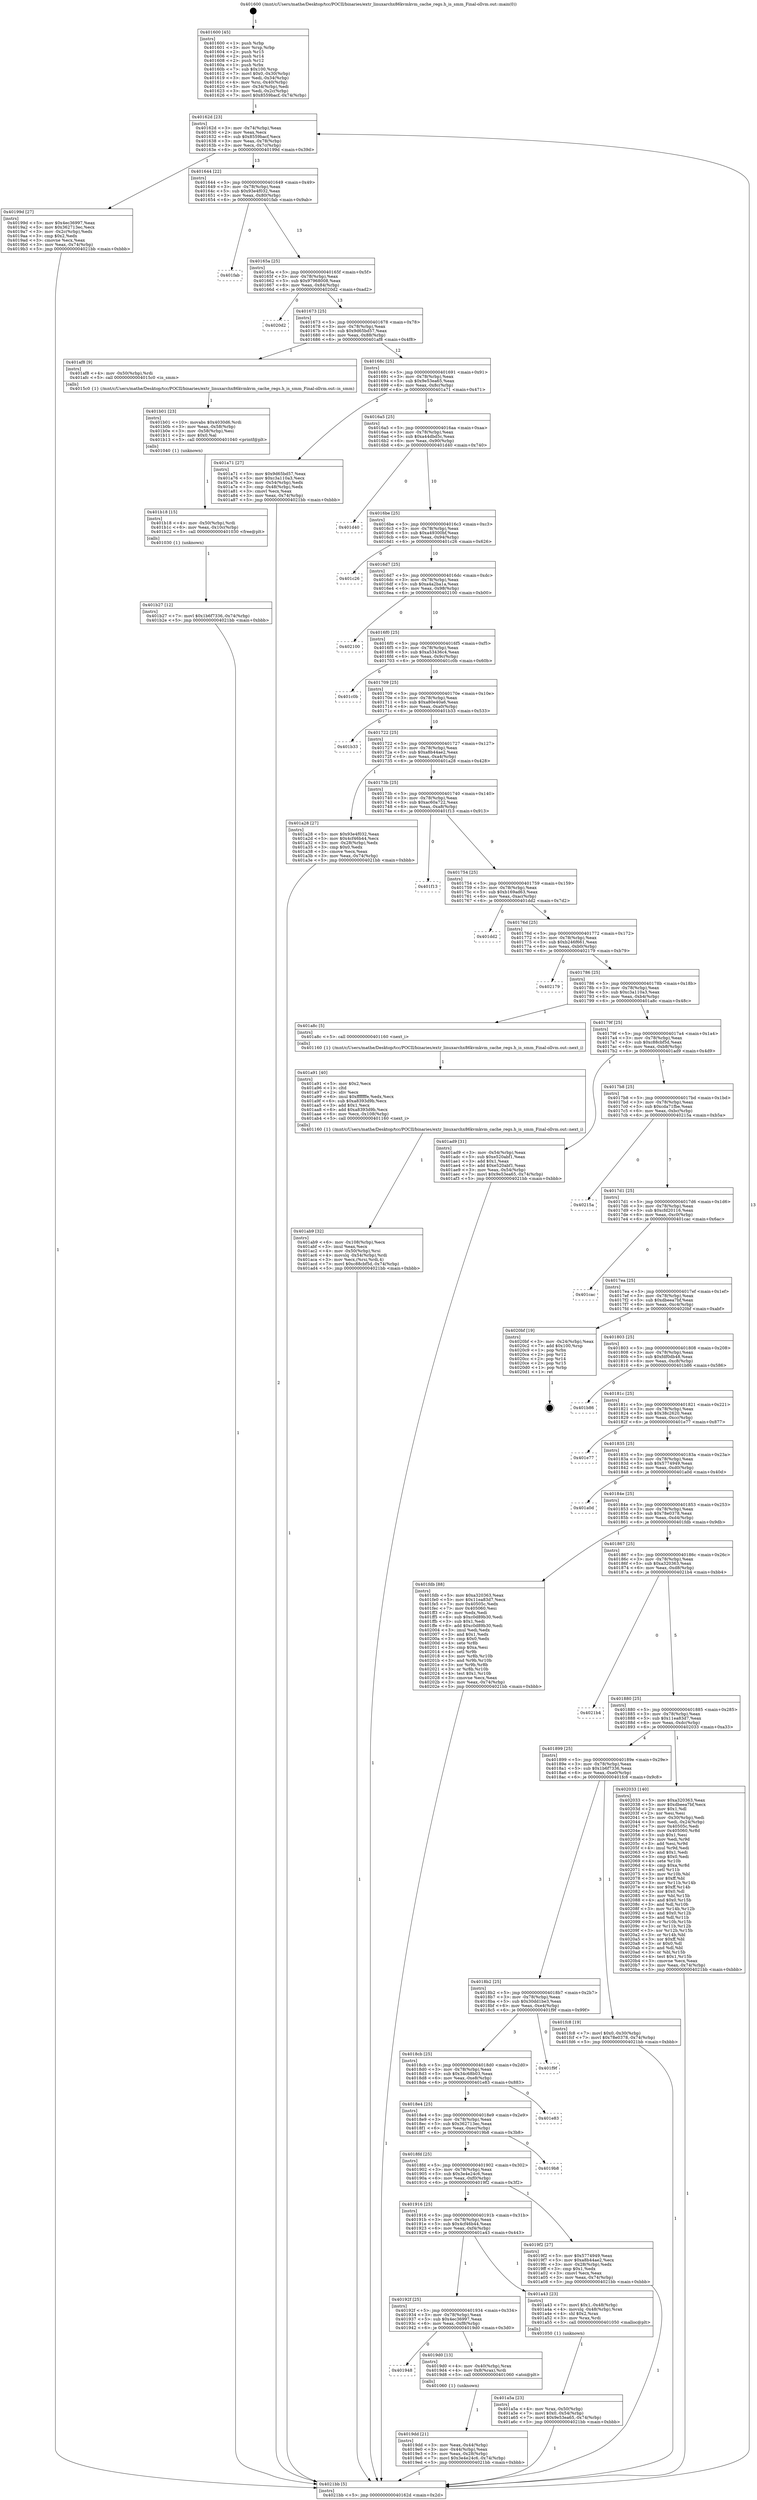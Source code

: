 digraph "0x401600" {
  label = "0x401600 (/mnt/c/Users/mathe/Desktop/tcc/POCII/binaries/extr_linuxarchx86kvmkvm_cache_regs.h_is_smm_Final-ollvm.out::main(0))"
  labelloc = "t"
  node[shape=record]

  Entry [label="",width=0.3,height=0.3,shape=circle,fillcolor=black,style=filled]
  "0x40162d" [label="{
     0x40162d [23]\l
     | [instrs]\l
     &nbsp;&nbsp;0x40162d \<+3\>: mov -0x74(%rbp),%eax\l
     &nbsp;&nbsp;0x401630 \<+2\>: mov %eax,%ecx\l
     &nbsp;&nbsp;0x401632 \<+6\>: sub $0x8559bacf,%ecx\l
     &nbsp;&nbsp;0x401638 \<+3\>: mov %eax,-0x78(%rbp)\l
     &nbsp;&nbsp;0x40163b \<+3\>: mov %ecx,-0x7c(%rbp)\l
     &nbsp;&nbsp;0x40163e \<+6\>: je 000000000040199d \<main+0x39d\>\l
  }"]
  "0x40199d" [label="{
     0x40199d [27]\l
     | [instrs]\l
     &nbsp;&nbsp;0x40199d \<+5\>: mov $0x4ec36997,%eax\l
     &nbsp;&nbsp;0x4019a2 \<+5\>: mov $0x362713ec,%ecx\l
     &nbsp;&nbsp;0x4019a7 \<+3\>: mov -0x2c(%rbp),%edx\l
     &nbsp;&nbsp;0x4019aa \<+3\>: cmp $0x2,%edx\l
     &nbsp;&nbsp;0x4019ad \<+3\>: cmovne %ecx,%eax\l
     &nbsp;&nbsp;0x4019b0 \<+3\>: mov %eax,-0x74(%rbp)\l
     &nbsp;&nbsp;0x4019b3 \<+5\>: jmp 00000000004021bb \<main+0xbbb\>\l
  }"]
  "0x401644" [label="{
     0x401644 [22]\l
     | [instrs]\l
     &nbsp;&nbsp;0x401644 \<+5\>: jmp 0000000000401649 \<main+0x49\>\l
     &nbsp;&nbsp;0x401649 \<+3\>: mov -0x78(%rbp),%eax\l
     &nbsp;&nbsp;0x40164c \<+5\>: sub $0x93e4f032,%eax\l
     &nbsp;&nbsp;0x401651 \<+3\>: mov %eax,-0x80(%rbp)\l
     &nbsp;&nbsp;0x401654 \<+6\>: je 0000000000401fab \<main+0x9ab\>\l
  }"]
  "0x4021bb" [label="{
     0x4021bb [5]\l
     | [instrs]\l
     &nbsp;&nbsp;0x4021bb \<+5\>: jmp 000000000040162d \<main+0x2d\>\l
  }"]
  "0x401600" [label="{
     0x401600 [45]\l
     | [instrs]\l
     &nbsp;&nbsp;0x401600 \<+1\>: push %rbp\l
     &nbsp;&nbsp;0x401601 \<+3\>: mov %rsp,%rbp\l
     &nbsp;&nbsp;0x401604 \<+2\>: push %r15\l
     &nbsp;&nbsp;0x401606 \<+2\>: push %r14\l
     &nbsp;&nbsp;0x401608 \<+2\>: push %r12\l
     &nbsp;&nbsp;0x40160a \<+1\>: push %rbx\l
     &nbsp;&nbsp;0x40160b \<+7\>: sub $0x100,%rsp\l
     &nbsp;&nbsp;0x401612 \<+7\>: movl $0x0,-0x30(%rbp)\l
     &nbsp;&nbsp;0x401619 \<+3\>: mov %edi,-0x34(%rbp)\l
     &nbsp;&nbsp;0x40161c \<+4\>: mov %rsi,-0x40(%rbp)\l
     &nbsp;&nbsp;0x401620 \<+3\>: mov -0x34(%rbp),%edi\l
     &nbsp;&nbsp;0x401623 \<+3\>: mov %edi,-0x2c(%rbp)\l
     &nbsp;&nbsp;0x401626 \<+7\>: movl $0x8559bacf,-0x74(%rbp)\l
  }"]
  Exit [label="",width=0.3,height=0.3,shape=circle,fillcolor=black,style=filled,peripheries=2]
  "0x401fab" [label="{
     0x401fab\l
  }", style=dashed]
  "0x40165a" [label="{
     0x40165a [25]\l
     | [instrs]\l
     &nbsp;&nbsp;0x40165a \<+5\>: jmp 000000000040165f \<main+0x5f\>\l
     &nbsp;&nbsp;0x40165f \<+3\>: mov -0x78(%rbp),%eax\l
     &nbsp;&nbsp;0x401662 \<+5\>: sub $0x97968008,%eax\l
     &nbsp;&nbsp;0x401667 \<+6\>: mov %eax,-0x84(%rbp)\l
     &nbsp;&nbsp;0x40166d \<+6\>: je 00000000004020d2 \<main+0xad2\>\l
  }"]
  "0x401b27" [label="{
     0x401b27 [12]\l
     | [instrs]\l
     &nbsp;&nbsp;0x401b27 \<+7\>: movl $0x1b6f7336,-0x74(%rbp)\l
     &nbsp;&nbsp;0x401b2e \<+5\>: jmp 00000000004021bb \<main+0xbbb\>\l
  }"]
  "0x4020d2" [label="{
     0x4020d2\l
  }", style=dashed]
  "0x401673" [label="{
     0x401673 [25]\l
     | [instrs]\l
     &nbsp;&nbsp;0x401673 \<+5\>: jmp 0000000000401678 \<main+0x78\>\l
     &nbsp;&nbsp;0x401678 \<+3\>: mov -0x78(%rbp),%eax\l
     &nbsp;&nbsp;0x40167b \<+5\>: sub $0x9d65bd57,%eax\l
     &nbsp;&nbsp;0x401680 \<+6\>: mov %eax,-0x88(%rbp)\l
     &nbsp;&nbsp;0x401686 \<+6\>: je 0000000000401af8 \<main+0x4f8\>\l
  }"]
  "0x401b18" [label="{
     0x401b18 [15]\l
     | [instrs]\l
     &nbsp;&nbsp;0x401b18 \<+4\>: mov -0x50(%rbp),%rdi\l
     &nbsp;&nbsp;0x401b1c \<+6\>: mov %eax,-0x10c(%rbp)\l
     &nbsp;&nbsp;0x401b22 \<+5\>: call 0000000000401030 \<free@plt\>\l
     | [calls]\l
     &nbsp;&nbsp;0x401030 \{1\} (unknown)\l
  }"]
  "0x401af8" [label="{
     0x401af8 [9]\l
     | [instrs]\l
     &nbsp;&nbsp;0x401af8 \<+4\>: mov -0x50(%rbp),%rdi\l
     &nbsp;&nbsp;0x401afc \<+5\>: call 00000000004015c0 \<is_smm\>\l
     | [calls]\l
     &nbsp;&nbsp;0x4015c0 \{1\} (/mnt/c/Users/mathe/Desktop/tcc/POCII/binaries/extr_linuxarchx86kvmkvm_cache_regs.h_is_smm_Final-ollvm.out::is_smm)\l
  }"]
  "0x40168c" [label="{
     0x40168c [25]\l
     | [instrs]\l
     &nbsp;&nbsp;0x40168c \<+5\>: jmp 0000000000401691 \<main+0x91\>\l
     &nbsp;&nbsp;0x401691 \<+3\>: mov -0x78(%rbp),%eax\l
     &nbsp;&nbsp;0x401694 \<+5\>: sub $0x9e53ea65,%eax\l
     &nbsp;&nbsp;0x401699 \<+6\>: mov %eax,-0x8c(%rbp)\l
     &nbsp;&nbsp;0x40169f \<+6\>: je 0000000000401a71 \<main+0x471\>\l
  }"]
  "0x401b01" [label="{
     0x401b01 [23]\l
     | [instrs]\l
     &nbsp;&nbsp;0x401b01 \<+10\>: movabs $0x4030d6,%rdi\l
     &nbsp;&nbsp;0x401b0b \<+3\>: mov %eax,-0x58(%rbp)\l
     &nbsp;&nbsp;0x401b0e \<+3\>: mov -0x58(%rbp),%esi\l
     &nbsp;&nbsp;0x401b11 \<+2\>: mov $0x0,%al\l
     &nbsp;&nbsp;0x401b13 \<+5\>: call 0000000000401040 \<printf@plt\>\l
     | [calls]\l
     &nbsp;&nbsp;0x401040 \{1\} (unknown)\l
  }"]
  "0x401a71" [label="{
     0x401a71 [27]\l
     | [instrs]\l
     &nbsp;&nbsp;0x401a71 \<+5\>: mov $0x9d65bd57,%eax\l
     &nbsp;&nbsp;0x401a76 \<+5\>: mov $0xc3a110a3,%ecx\l
     &nbsp;&nbsp;0x401a7b \<+3\>: mov -0x54(%rbp),%edx\l
     &nbsp;&nbsp;0x401a7e \<+3\>: cmp -0x48(%rbp),%edx\l
     &nbsp;&nbsp;0x401a81 \<+3\>: cmovl %ecx,%eax\l
     &nbsp;&nbsp;0x401a84 \<+3\>: mov %eax,-0x74(%rbp)\l
     &nbsp;&nbsp;0x401a87 \<+5\>: jmp 00000000004021bb \<main+0xbbb\>\l
  }"]
  "0x4016a5" [label="{
     0x4016a5 [25]\l
     | [instrs]\l
     &nbsp;&nbsp;0x4016a5 \<+5\>: jmp 00000000004016aa \<main+0xaa\>\l
     &nbsp;&nbsp;0x4016aa \<+3\>: mov -0x78(%rbp),%eax\l
     &nbsp;&nbsp;0x4016ad \<+5\>: sub $0xa44dbd5c,%eax\l
     &nbsp;&nbsp;0x4016b2 \<+6\>: mov %eax,-0x90(%rbp)\l
     &nbsp;&nbsp;0x4016b8 \<+6\>: je 0000000000401d40 \<main+0x740\>\l
  }"]
  "0x401ab9" [label="{
     0x401ab9 [32]\l
     | [instrs]\l
     &nbsp;&nbsp;0x401ab9 \<+6\>: mov -0x108(%rbp),%ecx\l
     &nbsp;&nbsp;0x401abf \<+3\>: imul %eax,%ecx\l
     &nbsp;&nbsp;0x401ac2 \<+4\>: mov -0x50(%rbp),%rsi\l
     &nbsp;&nbsp;0x401ac6 \<+4\>: movslq -0x54(%rbp),%rdi\l
     &nbsp;&nbsp;0x401aca \<+3\>: mov %ecx,(%rsi,%rdi,4)\l
     &nbsp;&nbsp;0x401acd \<+7\>: movl $0xc88cbf5d,-0x74(%rbp)\l
     &nbsp;&nbsp;0x401ad4 \<+5\>: jmp 00000000004021bb \<main+0xbbb\>\l
  }"]
  "0x401d40" [label="{
     0x401d40\l
  }", style=dashed]
  "0x4016be" [label="{
     0x4016be [25]\l
     | [instrs]\l
     &nbsp;&nbsp;0x4016be \<+5\>: jmp 00000000004016c3 \<main+0xc3\>\l
     &nbsp;&nbsp;0x4016c3 \<+3\>: mov -0x78(%rbp),%eax\l
     &nbsp;&nbsp;0x4016c6 \<+5\>: sub $0xa49300bf,%eax\l
     &nbsp;&nbsp;0x4016cb \<+6\>: mov %eax,-0x94(%rbp)\l
     &nbsp;&nbsp;0x4016d1 \<+6\>: je 0000000000401c26 \<main+0x626\>\l
  }"]
  "0x401a91" [label="{
     0x401a91 [40]\l
     | [instrs]\l
     &nbsp;&nbsp;0x401a91 \<+5\>: mov $0x2,%ecx\l
     &nbsp;&nbsp;0x401a96 \<+1\>: cltd\l
     &nbsp;&nbsp;0x401a97 \<+2\>: idiv %ecx\l
     &nbsp;&nbsp;0x401a99 \<+6\>: imul $0xfffffffe,%edx,%ecx\l
     &nbsp;&nbsp;0x401a9f \<+6\>: sub $0xa8393d9b,%ecx\l
     &nbsp;&nbsp;0x401aa5 \<+3\>: add $0x1,%ecx\l
     &nbsp;&nbsp;0x401aa8 \<+6\>: add $0xa8393d9b,%ecx\l
     &nbsp;&nbsp;0x401aae \<+6\>: mov %ecx,-0x108(%rbp)\l
     &nbsp;&nbsp;0x401ab4 \<+5\>: call 0000000000401160 \<next_i\>\l
     | [calls]\l
     &nbsp;&nbsp;0x401160 \{1\} (/mnt/c/Users/mathe/Desktop/tcc/POCII/binaries/extr_linuxarchx86kvmkvm_cache_regs.h_is_smm_Final-ollvm.out::next_i)\l
  }"]
  "0x401c26" [label="{
     0x401c26\l
  }", style=dashed]
  "0x4016d7" [label="{
     0x4016d7 [25]\l
     | [instrs]\l
     &nbsp;&nbsp;0x4016d7 \<+5\>: jmp 00000000004016dc \<main+0xdc\>\l
     &nbsp;&nbsp;0x4016dc \<+3\>: mov -0x78(%rbp),%eax\l
     &nbsp;&nbsp;0x4016df \<+5\>: sub $0xa4a2ba1a,%eax\l
     &nbsp;&nbsp;0x4016e4 \<+6\>: mov %eax,-0x98(%rbp)\l
     &nbsp;&nbsp;0x4016ea \<+6\>: je 0000000000402100 \<main+0xb00\>\l
  }"]
  "0x401a5a" [label="{
     0x401a5a [23]\l
     | [instrs]\l
     &nbsp;&nbsp;0x401a5a \<+4\>: mov %rax,-0x50(%rbp)\l
     &nbsp;&nbsp;0x401a5e \<+7\>: movl $0x0,-0x54(%rbp)\l
     &nbsp;&nbsp;0x401a65 \<+7\>: movl $0x9e53ea65,-0x74(%rbp)\l
     &nbsp;&nbsp;0x401a6c \<+5\>: jmp 00000000004021bb \<main+0xbbb\>\l
  }"]
  "0x402100" [label="{
     0x402100\l
  }", style=dashed]
  "0x4016f0" [label="{
     0x4016f0 [25]\l
     | [instrs]\l
     &nbsp;&nbsp;0x4016f0 \<+5\>: jmp 00000000004016f5 \<main+0xf5\>\l
     &nbsp;&nbsp;0x4016f5 \<+3\>: mov -0x78(%rbp),%eax\l
     &nbsp;&nbsp;0x4016f8 \<+5\>: sub $0xa53436c4,%eax\l
     &nbsp;&nbsp;0x4016fd \<+6\>: mov %eax,-0x9c(%rbp)\l
     &nbsp;&nbsp;0x401703 \<+6\>: je 0000000000401c0b \<main+0x60b\>\l
  }"]
  "0x4019dd" [label="{
     0x4019dd [21]\l
     | [instrs]\l
     &nbsp;&nbsp;0x4019dd \<+3\>: mov %eax,-0x44(%rbp)\l
     &nbsp;&nbsp;0x4019e0 \<+3\>: mov -0x44(%rbp),%eax\l
     &nbsp;&nbsp;0x4019e3 \<+3\>: mov %eax,-0x28(%rbp)\l
     &nbsp;&nbsp;0x4019e6 \<+7\>: movl $0x3e4e24c6,-0x74(%rbp)\l
     &nbsp;&nbsp;0x4019ed \<+5\>: jmp 00000000004021bb \<main+0xbbb\>\l
  }"]
  "0x401c0b" [label="{
     0x401c0b\l
  }", style=dashed]
  "0x401709" [label="{
     0x401709 [25]\l
     | [instrs]\l
     &nbsp;&nbsp;0x401709 \<+5\>: jmp 000000000040170e \<main+0x10e\>\l
     &nbsp;&nbsp;0x40170e \<+3\>: mov -0x78(%rbp),%eax\l
     &nbsp;&nbsp;0x401711 \<+5\>: sub $0xa80e40a6,%eax\l
     &nbsp;&nbsp;0x401716 \<+6\>: mov %eax,-0xa0(%rbp)\l
     &nbsp;&nbsp;0x40171c \<+6\>: je 0000000000401b33 \<main+0x533\>\l
  }"]
  "0x401948" [label="{
     0x401948\l
  }", style=dashed]
  "0x401b33" [label="{
     0x401b33\l
  }", style=dashed]
  "0x401722" [label="{
     0x401722 [25]\l
     | [instrs]\l
     &nbsp;&nbsp;0x401722 \<+5\>: jmp 0000000000401727 \<main+0x127\>\l
     &nbsp;&nbsp;0x401727 \<+3\>: mov -0x78(%rbp),%eax\l
     &nbsp;&nbsp;0x40172a \<+5\>: sub $0xa8b44ae2,%eax\l
     &nbsp;&nbsp;0x40172f \<+6\>: mov %eax,-0xa4(%rbp)\l
     &nbsp;&nbsp;0x401735 \<+6\>: je 0000000000401a28 \<main+0x428\>\l
  }"]
  "0x4019d0" [label="{
     0x4019d0 [13]\l
     | [instrs]\l
     &nbsp;&nbsp;0x4019d0 \<+4\>: mov -0x40(%rbp),%rax\l
     &nbsp;&nbsp;0x4019d4 \<+4\>: mov 0x8(%rax),%rdi\l
     &nbsp;&nbsp;0x4019d8 \<+5\>: call 0000000000401060 \<atoi@plt\>\l
     | [calls]\l
     &nbsp;&nbsp;0x401060 \{1\} (unknown)\l
  }"]
  "0x401a28" [label="{
     0x401a28 [27]\l
     | [instrs]\l
     &nbsp;&nbsp;0x401a28 \<+5\>: mov $0x93e4f032,%eax\l
     &nbsp;&nbsp;0x401a2d \<+5\>: mov $0x4cf46b44,%ecx\l
     &nbsp;&nbsp;0x401a32 \<+3\>: mov -0x28(%rbp),%edx\l
     &nbsp;&nbsp;0x401a35 \<+3\>: cmp $0x0,%edx\l
     &nbsp;&nbsp;0x401a38 \<+3\>: cmove %ecx,%eax\l
     &nbsp;&nbsp;0x401a3b \<+3\>: mov %eax,-0x74(%rbp)\l
     &nbsp;&nbsp;0x401a3e \<+5\>: jmp 00000000004021bb \<main+0xbbb\>\l
  }"]
  "0x40173b" [label="{
     0x40173b [25]\l
     | [instrs]\l
     &nbsp;&nbsp;0x40173b \<+5\>: jmp 0000000000401740 \<main+0x140\>\l
     &nbsp;&nbsp;0x401740 \<+3\>: mov -0x78(%rbp),%eax\l
     &nbsp;&nbsp;0x401743 \<+5\>: sub $0xac60a722,%eax\l
     &nbsp;&nbsp;0x401748 \<+6\>: mov %eax,-0xa8(%rbp)\l
     &nbsp;&nbsp;0x40174e \<+6\>: je 0000000000401f13 \<main+0x913\>\l
  }"]
  "0x40192f" [label="{
     0x40192f [25]\l
     | [instrs]\l
     &nbsp;&nbsp;0x40192f \<+5\>: jmp 0000000000401934 \<main+0x334\>\l
     &nbsp;&nbsp;0x401934 \<+3\>: mov -0x78(%rbp),%eax\l
     &nbsp;&nbsp;0x401937 \<+5\>: sub $0x4ec36997,%eax\l
     &nbsp;&nbsp;0x40193c \<+6\>: mov %eax,-0xf8(%rbp)\l
     &nbsp;&nbsp;0x401942 \<+6\>: je 00000000004019d0 \<main+0x3d0\>\l
  }"]
  "0x401f13" [label="{
     0x401f13\l
  }", style=dashed]
  "0x401754" [label="{
     0x401754 [25]\l
     | [instrs]\l
     &nbsp;&nbsp;0x401754 \<+5\>: jmp 0000000000401759 \<main+0x159\>\l
     &nbsp;&nbsp;0x401759 \<+3\>: mov -0x78(%rbp),%eax\l
     &nbsp;&nbsp;0x40175c \<+5\>: sub $0xb169ad63,%eax\l
     &nbsp;&nbsp;0x401761 \<+6\>: mov %eax,-0xac(%rbp)\l
     &nbsp;&nbsp;0x401767 \<+6\>: je 0000000000401dd2 \<main+0x7d2\>\l
  }"]
  "0x401a43" [label="{
     0x401a43 [23]\l
     | [instrs]\l
     &nbsp;&nbsp;0x401a43 \<+7\>: movl $0x1,-0x48(%rbp)\l
     &nbsp;&nbsp;0x401a4a \<+4\>: movslq -0x48(%rbp),%rax\l
     &nbsp;&nbsp;0x401a4e \<+4\>: shl $0x2,%rax\l
     &nbsp;&nbsp;0x401a52 \<+3\>: mov %rax,%rdi\l
     &nbsp;&nbsp;0x401a55 \<+5\>: call 0000000000401050 \<malloc@plt\>\l
     | [calls]\l
     &nbsp;&nbsp;0x401050 \{1\} (unknown)\l
  }"]
  "0x401dd2" [label="{
     0x401dd2\l
  }", style=dashed]
  "0x40176d" [label="{
     0x40176d [25]\l
     | [instrs]\l
     &nbsp;&nbsp;0x40176d \<+5\>: jmp 0000000000401772 \<main+0x172\>\l
     &nbsp;&nbsp;0x401772 \<+3\>: mov -0x78(%rbp),%eax\l
     &nbsp;&nbsp;0x401775 \<+5\>: sub $0xb246f661,%eax\l
     &nbsp;&nbsp;0x40177a \<+6\>: mov %eax,-0xb0(%rbp)\l
     &nbsp;&nbsp;0x401780 \<+6\>: je 0000000000402179 \<main+0xb79\>\l
  }"]
  "0x401916" [label="{
     0x401916 [25]\l
     | [instrs]\l
     &nbsp;&nbsp;0x401916 \<+5\>: jmp 000000000040191b \<main+0x31b\>\l
     &nbsp;&nbsp;0x40191b \<+3\>: mov -0x78(%rbp),%eax\l
     &nbsp;&nbsp;0x40191e \<+5\>: sub $0x4cf46b44,%eax\l
     &nbsp;&nbsp;0x401923 \<+6\>: mov %eax,-0xf4(%rbp)\l
     &nbsp;&nbsp;0x401929 \<+6\>: je 0000000000401a43 \<main+0x443\>\l
  }"]
  "0x402179" [label="{
     0x402179\l
  }", style=dashed]
  "0x401786" [label="{
     0x401786 [25]\l
     | [instrs]\l
     &nbsp;&nbsp;0x401786 \<+5\>: jmp 000000000040178b \<main+0x18b\>\l
     &nbsp;&nbsp;0x40178b \<+3\>: mov -0x78(%rbp),%eax\l
     &nbsp;&nbsp;0x40178e \<+5\>: sub $0xc3a110a3,%eax\l
     &nbsp;&nbsp;0x401793 \<+6\>: mov %eax,-0xb4(%rbp)\l
     &nbsp;&nbsp;0x401799 \<+6\>: je 0000000000401a8c \<main+0x48c\>\l
  }"]
  "0x4019f2" [label="{
     0x4019f2 [27]\l
     | [instrs]\l
     &nbsp;&nbsp;0x4019f2 \<+5\>: mov $0x5774949,%eax\l
     &nbsp;&nbsp;0x4019f7 \<+5\>: mov $0xa8b44ae2,%ecx\l
     &nbsp;&nbsp;0x4019fc \<+3\>: mov -0x28(%rbp),%edx\l
     &nbsp;&nbsp;0x4019ff \<+3\>: cmp $0x1,%edx\l
     &nbsp;&nbsp;0x401a02 \<+3\>: cmovl %ecx,%eax\l
     &nbsp;&nbsp;0x401a05 \<+3\>: mov %eax,-0x74(%rbp)\l
     &nbsp;&nbsp;0x401a08 \<+5\>: jmp 00000000004021bb \<main+0xbbb\>\l
  }"]
  "0x401a8c" [label="{
     0x401a8c [5]\l
     | [instrs]\l
     &nbsp;&nbsp;0x401a8c \<+5\>: call 0000000000401160 \<next_i\>\l
     | [calls]\l
     &nbsp;&nbsp;0x401160 \{1\} (/mnt/c/Users/mathe/Desktop/tcc/POCII/binaries/extr_linuxarchx86kvmkvm_cache_regs.h_is_smm_Final-ollvm.out::next_i)\l
  }"]
  "0x40179f" [label="{
     0x40179f [25]\l
     | [instrs]\l
     &nbsp;&nbsp;0x40179f \<+5\>: jmp 00000000004017a4 \<main+0x1a4\>\l
     &nbsp;&nbsp;0x4017a4 \<+3\>: mov -0x78(%rbp),%eax\l
     &nbsp;&nbsp;0x4017a7 \<+5\>: sub $0xc88cbf5d,%eax\l
     &nbsp;&nbsp;0x4017ac \<+6\>: mov %eax,-0xb8(%rbp)\l
     &nbsp;&nbsp;0x4017b2 \<+6\>: je 0000000000401ad9 \<main+0x4d9\>\l
  }"]
  "0x4018fd" [label="{
     0x4018fd [25]\l
     | [instrs]\l
     &nbsp;&nbsp;0x4018fd \<+5\>: jmp 0000000000401902 \<main+0x302\>\l
     &nbsp;&nbsp;0x401902 \<+3\>: mov -0x78(%rbp),%eax\l
     &nbsp;&nbsp;0x401905 \<+5\>: sub $0x3e4e24c6,%eax\l
     &nbsp;&nbsp;0x40190a \<+6\>: mov %eax,-0xf0(%rbp)\l
     &nbsp;&nbsp;0x401910 \<+6\>: je 00000000004019f2 \<main+0x3f2\>\l
  }"]
  "0x401ad9" [label="{
     0x401ad9 [31]\l
     | [instrs]\l
     &nbsp;&nbsp;0x401ad9 \<+3\>: mov -0x54(%rbp),%eax\l
     &nbsp;&nbsp;0x401adc \<+5\>: sub $0xe520abf1,%eax\l
     &nbsp;&nbsp;0x401ae1 \<+3\>: add $0x1,%eax\l
     &nbsp;&nbsp;0x401ae4 \<+5\>: add $0xe520abf1,%eax\l
     &nbsp;&nbsp;0x401ae9 \<+3\>: mov %eax,-0x54(%rbp)\l
     &nbsp;&nbsp;0x401aec \<+7\>: movl $0x9e53ea65,-0x74(%rbp)\l
     &nbsp;&nbsp;0x401af3 \<+5\>: jmp 00000000004021bb \<main+0xbbb\>\l
  }"]
  "0x4017b8" [label="{
     0x4017b8 [25]\l
     | [instrs]\l
     &nbsp;&nbsp;0x4017b8 \<+5\>: jmp 00000000004017bd \<main+0x1bd\>\l
     &nbsp;&nbsp;0x4017bd \<+3\>: mov -0x78(%rbp),%eax\l
     &nbsp;&nbsp;0x4017c0 \<+5\>: sub $0xcda71fbe,%eax\l
     &nbsp;&nbsp;0x4017c5 \<+6\>: mov %eax,-0xbc(%rbp)\l
     &nbsp;&nbsp;0x4017cb \<+6\>: je 000000000040215a \<main+0xb5a\>\l
  }"]
  "0x4019b8" [label="{
     0x4019b8\l
  }", style=dashed]
  "0x40215a" [label="{
     0x40215a\l
  }", style=dashed]
  "0x4017d1" [label="{
     0x4017d1 [25]\l
     | [instrs]\l
     &nbsp;&nbsp;0x4017d1 \<+5\>: jmp 00000000004017d6 \<main+0x1d6\>\l
     &nbsp;&nbsp;0x4017d6 \<+3\>: mov -0x78(%rbp),%eax\l
     &nbsp;&nbsp;0x4017d9 \<+5\>: sub $0xcfd20116,%eax\l
     &nbsp;&nbsp;0x4017de \<+6\>: mov %eax,-0xc0(%rbp)\l
     &nbsp;&nbsp;0x4017e4 \<+6\>: je 0000000000401cac \<main+0x6ac\>\l
  }"]
  "0x4018e4" [label="{
     0x4018e4 [25]\l
     | [instrs]\l
     &nbsp;&nbsp;0x4018e4 \<+5\>: jmp 00000000004018e9 \<main+0x2e9\>\l
     &nbsp;&nbsp;0x4018e9 \<+3\>: mov -0x78(%rbp),%eax\l
     &nbsp;&nbsp;0x4018ec \<+5\>: sub $0x362713ec,%eax\l
     &nbsp;&nbsp;0x4018f1 \<+6\>: mov %eax,-0xec(%rbp)\l
     &nbsp;&nbsp;0x4018f7 \<+6\>: je 00000000004019b8 \<main+0x3b8\>\l
  }"]
  "0x401cac" [label="{
     0x401cac\l
  }", style=dashed]
  "0x4017ea" [label="{
     0x4017ea [25]\l
     | [instrs]\l
     &nbsp;&nbsp;0x4017ea \<+5\>: jmp 00000000004017ef \<main+0x1ef\>\l
     &nbsp;&nbsp;0x4017ef \<+3\>: mov -0x78(%rbp),%eax\l
     &nbsp;&nbsp;0x4017f2 \<+5\>: sub $0xdbeea7bf,%eax\l
     &nbsp;&nbsp;0x4017f7 \<+6\>: mov %eax,-0xc4(%rbp)\l
     &nbsp;&nbsp;0x4017fd \<+6\>: je 00000000004020bf \<main+0xabf\>\l
  }"]
  "0x401e83" [label="{
     0x401e83\l
  }", style=dashed]
  "0x4020bf" [label="{
     0x4020bf [19]\l
     | [instrs]\l
     &nbsp;&nbsp;0x4020bf \<+3\>: mov -0x24(%rbp),%eax\l
     &nbsp;&nbsp;0x4020c2 \<+7\>: add $0x100,%rsp\l
     &nbsp;&nbsp;0x4020c9 \<+1\>: pop %rbx\l
     &nbsp;&nbsp;0x4020ca \<+2\>: pop %r12\l
     &nbsp;&nbsp;0x4020cc \<+2\>: pop %r14\l
     &nbsp;&nbsp;0x4020ce \<+2\>: pop %r15\l
     &nbsp;&nbsp;0x4020d0 \<+1\>: pop %rbp\l
     &nbsp;&nbsp;0x4020d1 \<+1\>: ret\l
  }"]
  "0x401803" [label="{
     0x401803 [25]\l
     | [instrs]\l
     &nbsp;&nbsp;0x401803 \<+5\>: jmp 0000000000401808 \<main+0x208\>\l
     &nbsp;&nbsp;0x401808 \<+3\>: mov -0x78(%rbp),%eax\l
     &nbsp;&nbsp;0x40180b \<+5\>: sub $0xfdf0db48,%eax\l
     &nbsp;&nbsp;0x401810 \<+6\>: mov %eax,-0xc8(%rbp)\l
     &nbsp;&nbsp;0x401816 \<+6\>: je 0000000000401b86 \<main+0x586\>\l
  }"]
  "0x4018cb" [label="{
     0x4018cb [25]\l
     | [instrs]\l
     &nbsp;&nbsp;0x4018cb \<+5\>: jmp 00000000004018d0 \<main+0x2d0\>\l
     &nbsp;&nbsp;0x4018d0 \<+3\>: mov -0x78(%rbp),%eax\l
     &nbsp;&nbsp;0x4018d3 \<+5\>: sub $0x34c68b03,%eax\l
     &nbsp;&nbsp;0x4018d8 \<+6\>: mov %eax,-0xe8(%rbp)\l
     &nbsp;&nbsp;0x4018de \<+6\>: je 0000000000401e83 \<main+0x883\>\l
  }"]
  "0x401b86" [label="{
     0x401b86\l
  }", style=dashed]
  "0x40181c" [label="{
     0x40181c [25]\l
     | [instrs]\l
     &nbsp;&nbsp;0x40181c \<+5\>: jmp 0000000000401821 \<main+0x221\>\l
     &nbsp;&nbsp;0x401821 \<+3\>: mov -0x78(%rbp),%eax\l
     &nbsp;&nbsp;0x401824 \<+5\>: sub $0x38c2620,%eax\l
     &nbsp;&nbsp;0x401829 \<+6\>: mov %eax,-0xcc(%rbp)\l
     &nbsp;&nbsp;0x40182f \<+6\>: je 0000000000401e77 \<main+0x877\>\l
  }"]
  "0x401f9f" [label="{
     0x401f9f\l
  }", style=dashed]
  "0x401e77" [label="{
     0x401e77\l
  }", style=dashed]
  "0x401835" [label="{
     0x401835 [25]\l
     | [instrs]\l
     &nbsp;&nbsp;0x401835 \<+5\>: jmp 000000000040183a \<main+0x23a\>\l
     &nbsp;&nbsp;0x40183a \<+3\>: mov -0x78(%rbp),%eax\l
     &nbsp;&nbsp;0x40183d \<+5\>: sub $0x5774949,%eax\l
     &nbsp;&nbsp;0x401842 \<+6\>: mov %eax,-0xd0(%rbp)\l
     &nbsp;&nbsp;0x401848 \<+6\>: je 0000000000401a0d \<main+0x40d\>\l
  }"]
  "0x4018b2" [label="{
     0x4018b2 [25]\l
     | [instrs]\l
     &nbsp;&nbsp;0x4018b2 \<+5\>: jmp 00000000004018b7 \<main+0x2b7\>\l
     &nbsp;&nbsp;0x4018b7 \<+3\>: mov -0x78(%rbp),%eax\l
     &nbsp;&nbsp;0x4018ba \<+5\>: sub $0x30dd1be3,%eax\l
     &nbsp;&nbsp;0x4018bf \<+6\>: mov %eax,-0xe4(%rbp)\l
     &nbsp;&nbsp;0x4018c5 \<+6\>: je 0000000000401f9f \<main+0x99f\>\l
  }"]
  "0x401a0d" [label="{
     0x401a0d\l
  }", style=dashed]
  "0x40184e" [label="{
     0x40184e [25]\l
     | [instrs]\l
     &nbsp;&nbsp;0x40184e \<+5\>: jmp 0000000000401853 \<main+0x253\>\l
     &nbsp;&nbsp;0x401853 \<+3\>: mov -0x78(%rbp),%eax\l
     &nbsp;&nbsp;0x401856 \<+5\>: sub $0x78e0378,%eax\l
     &nbsp;&nbsp;0x40185b \<+6\>: mov %eax,-0xd4(%rbp)\l
     &nbsp;&nbsp;0x401861 \<+6\>: je 0000000000401fdb \<main+0x9db\>\l
  }"]
  "0x401fc8" [label="{
     0x401fc8 [19]\l
     | [instrs]\l
     &nbsp;&nbsp;0x401fc8 \<+7\>: movl $0x0,-0x30(%rbp)\l
     &nbsp;&nbsp;0x401fcf \<+7\>: movl $0x78e0378,-0x74(%rbp)\l
     &nbsp;&nbsp;0x401fd6 \<+5\>: jmp 00000000004021bb \<main+0xbbb\>\l
  }"]
  "0x401fdb" [label="{
     0x401fdb [88]\l
     | [instrs]\l
     &nbsp;&nbsp;0x401fdb \<+5\>: mov $0xa320363,%eax\l
     &nbsp;&nbsp;0x401fe0 \<+5\>: mov $0x11ea83d7,%ecx\l
     &nbsp;&nbsp;0x401fe5 \<+7\>: mov 0x40505c,%edx\l
     &nbsp;&nbsp;0x401fec \<+7\>: mov 0x405060,%esi\l
     &nbsp;&nbsp;0x401ff3 \<+2\>: mov %edx,%edi\l
     &nbsp;&nbsp;0x401ff5 \<+6\>: sub $0xc0d89b30,%edi\l
     &nbsp;&nbsp;0x401ffb \<+3\>: sub $0x1,%edi\l
     &nbsp;&nbsp;0x401ffe \<+6\>: add $0xc0d89b30,%edi\l
     &nbsp;&nbsp;0x402004 \<+3\>: imul %edi,%edx\l
     &nbsp;&nbsp;0x402007 \<+3\>: and $0x1,%edx\l
     &nbsp;&nbsp;0x40200a \<+3\>: cmp $0x0,%edx\l
     &nbsp;&nbsp;0x40200d \<+4\>: sete %r8b\l
     &nbsp;&nbsp;0x402011 \<+3\>: cmp $0xa,%esi\l
     &nbsp;&nbsp;0x402014 \<+4\>: setl %r9b\l
     &nbsp;&nbsp;0x402018 \<+3\>: mov %r8b,%r10b\l
     &nbsp;&nbsp;0x40201b \<+3\>: and %r9b,%r10b\l
     &nbsp;&nbsp;0x40201e \<+3\>: xor %r9b,%r8b\l
     &nbsp;&nbsp;0x402021 \<+3\>: or %r8b,%r10b\l
     &nbsp;&nbsp;0x402024 \<+4\>: test $0x1,%r10b\l
     &nbsp;&nbsp;0x402028 \<+3\>: cmovne %ecx,%eax\l
     &nbsp;&nbsp;0x40202b \<+3\>: mov %eax,-0x74(%rbp)\l
     &nbsp;&nbsp;0x40202e \<+5\>: jmp 00000000004021bb \<main+0xbbb\>\l
  }"]
  "0x401867" [label="{
     0x401867 [25]\l
     | [instrs]\l
     &nbsp;&nbsp;0x401867 \<+5\>: jmp 000000000040186c \<main+0x26c\>\l
     &nbsp;&nbsp;0x40186c \<+3\>: mov -0x78(%rbp),%eax\l
     &nbsp;&nbsp;0x40186f \<+5\>: sub $0xa320363,%eax\l
     &nbsp;&nbsp;0x401874 \<+6\>: mov %eax,-0xd8(%rbp)\l
     &nbsp;&nbsp;0x40187a \<+6\>: je 00000000004021b4 \<main+0xbb4\>\l
  }"]
  "0x401899" [label="{
     0x401899 [25]\l
     | [instrs]\l
     &nbsp;&nbsp;0x401899 \<+5\>: jmp 000000000040189e \<main+0x29e\>\l
     &nbsp;&nbsp;0x40189e \<+3\>: mov -0x78(%rbp),%eax\l
     &nbsp;&nbsp;0x4018a1 \<+5\>: sub $0x1b6f7336,%eax\l
     &nbsp;&nbsp;0x4018a6 \<+6\>: mov %eax,-0xe0(%rbp)\l
     &nbsp;&nbsp;0x4018ac \<+6\>: je 0000000000401fc8 \<main+0x9c8\>\l
  }"]
  "0x4021b4" [label="{
     0x4021b4\l
  }", style=dashed]
  "0x401880" [label="{
     0x401880 [25]\l
     | [instrs]\l
     &nbsp;&nbsp;0x401880 \<+5\>: jmp 0000000000401885 \<main+0x285\>\l
     &nbsp;&nbsp;0x401885 \<+3\>: mov -0x78(%rbp),%eax\l
     &nbsp;&nbsp;0x401888 \<+5\>: sub $0x11ea83d7,%eax\l
     &nbsp;&nbsp;0x40188d \<+6\>: mov %eax,-0xdc(%rbp)\l
     &nbsp;&nbsp;0x401893 \<+6\>: je 0000000000402033 \<main+0xa33\>\l
  }"]
  "0x402033" [label="{
     0x402033 [140]\l
     | [instrs]\l
     &nbsp;&nbsp;0x402033 \<+5\>: mov $0xa320363,%eax\l
     &nbsp;&nbsp;0x402038 \<+5\>: mov $0xdbeea7bf,%ecx\l
     &nbsp;&nbsp;0x40203d \<+2\>: mov $0x1,%dl\l
     &nbsp;&nbsp;0x40203f \<+2\>: xor %esi,%esi\l
     &nbsp;&nbsp;0x402041 \<+3\>: mov -0x30(%rbp),%edi\l
     &nbsp;&nbsp;0x402044 \<+3\>: mov %edi,-0x24(%rbp)\l
     &nbsp;&nbsp;0x402047 \<+7\>: mov 0x40505c,%edi\l
     &nbsp;&nbsp;0x40204e \<+8\>: mov 0x405060,%r8d\l
     &nbsp;&nbsp;0x402056 \<+3\>: sub $0x1,%esi\l
     &nbsp;&nbsp;0x402059 \<+3\>: mov %edi,%r9d\l
     &nbsp;&nbsp;0x40205c \<+3\>: add %esi,%r9d\l
     &nbsp;&nbsp;0x40205f \<+4\>: imul %r9d,%edi\l
     &nbsp;&nbsp;0x402063 \<+3\>: and $0x1,%edi\l
     &nbsp;&nbsp;0x402066 \<+3\>: cmp $0x0,%edi\l
     &nbsp;&nbsp;0x402069 \<+4\>: sete %r10b\l
     &nbsp;&nbsp;0x40206d \<+4\>: cmp $0xa,%r8d\l
     &nbsp;&nbsp;0x402071 \<+4\>: setl %r11b\l
     &nbsp;&nbsp;0x402075 \<+3\>: mov %r10b,%bl\l
     &nbsp;&nbsp;0x402078 \<+3\>: xor $0xff,%bl\l
     &nbsp;&nbsp;0x40207b \<+3\>: mov %r11b,%r14b\l
     &nbsp;&nbsp;0x40207e \<+4\>: xor $0xff,%r14b\l
     &nbsp;&nbsp;0x402082 \<+3\>: xor $0x0,%dl\l
     &nbsp;&nbsp;0x402085 \<+3\>: mov %bl,%r15b\l
     &nbsp;&nbsp;0x402088 \<+4\>: and $0x0,%r15b\l
     &nbsp;&nbsp;0x40208c \<+3\>: and %dl,%r10b\l
     &nbsp;&nbsp;0x40208f \<+3\>: mov %r14b,%r12b\l
     &nbsp;&nbsp;0x402092 \<+4\>: and $0x0,%r12b\l
     &nbsp;&nbsp;0x402096 \<+3\>: and %dl,%r11b\l
     &nbsp;&nbsp;0x402099 \<+3\>: or %r10b,%r15b\l
     &nbsp;&nbsp;0x40209c \<+3\>: or %r11b,%r12b\l
     &nbsp;&nbsp;0x40209f \<+3\>: xor %r12b,%r15b\l
     &nbsp;&nbsp;0x4020a2 \<+3\>: or %r14b,%bl\l
     &nbsp;&nbsp;0x4020a5 \<+3\>: xor $0xff,%bl\l
     &nbsp;&nbsp;0x4020a8 \<+3\>: or $0x0,%dl\l
     &nbsp;&nbsp;0x4020ab \<+2\>: and %dl,%bl\l
     &nbsp;&nbsp;0x4020ad \<+3\>: or %bl,%r15b\l
     &nbsp;&nbsp;0x4020b0 \<+4\>: test $0x1,%r15b\l
     &nbsp;&nbsp;0x4020b4 \<+3\>: cmovne %ecx,%eax\l
     &nbsp;&nbsp;0x4020b7 \<+3\>: mov %eax,-0x74(%rbp)\l
     &nbsp;&nbsp;0x4020ba \<+5\>: jmp 00000000004021bb \<main+0xbbb\>\l
  }"]
  Entry -> "0x401600" [label=" 1"]
  "0x40162d" -> "0x40199d" [label=" 1"]
  "0x40162d" -> "0x401644" [label=" 13"]
  "0x40199d" -> "0x4021bb" [label=" 1"]
  "0x401600" -> "0x40162d" [label=" 1"]
  "0x4021bb" -> "0x40162d" [label=" 13"]
  "0x4020bf" -> Exit [label=" 1"]
  "0x401644" -> "0x401fab" [label=" 0"]
  "0x401644" -> "0x40165a" [label=" 13"]
  "0x402033" -> "0x4021bb" [label=" 1"]
  "0x40165a" -> "0x4020d2" [label=" 0"]
  "0x40165a" -> "0x401673" [label=" 13"]
  "0x401fdb" -> "0x4021bb" [label=" 1"]
  "0x401673" -> "0x401af8" [label=" 1"]
  "0x401673" -> "0x40168c" [label=" 12"]
  "0x401fc8" -> "0x4021bb" [label=" 1"]
  "0x40168c" -> "0x401a71" [label=" 2"]
  "0x40168c" -> "0x4016a5" [label=" 10"]
  "0x401b27" -> "0x4021bb" [label=" 1"]
  "0x4016a5" -> "0x401d40" [label=" 0"]
  "0x4016a5" -> "0x4016be" [label=" 10"]
  "0x401b18" -> "0x401b27" [label=" 1"]
  "0x4016be" -> "0x401c26" [label=" 0"]
  "0x4016be" -> "0x4016d7" [label=" 10"]
  "0x401b01" -> "0x401b18" [label=" 1"]
  "0x4016d7" -> "0x402100" [label=" 0"]
  "0x4016d7" -> "0x4016f0" [label=" 10"]
  "0x401af8" -> "0x401b01" [label=" 1"]
  "0x4016f0" -> "0x401c0b" [label=" 0"]
  "0x4016f0" -> "0x401709" [label=" 10"]
  "0x401ad9" -> "0x4021bb" [label=" 1"]
  "0x401709" -> "0x401b33" [label=" 0"]
  "0x401709" -> "0x401722" [label=" 10"]
  "0x401ab9" -> "0x4021bb" [label=" 1"]
  "0x401722" -> "0x401a28" [label=" 1"]
  "0x401722" -> "0x40173b" [label=" 9"]
  "0x401a91" -> "0x401ab9" [label=" 1"]
  "0x40173b" -> "0x401f13" [label=" 0"]
  "0x40173b" -> "0x401754" [label=" 9"]
  "0x401a71" -> "0x4021bb" [label=" 2"]
  "0x401754" -> "0x401dd2" [label=" 0"]
  "0x401754" -> "0x40176d" [label=" 9"]
  "0x401a5a" -> "0x4021bb" [label=" 1"]
  "0x40176d" -> "0x402179" [label=" 0"]
  "0x40176d" -> "0x401786" [label=" 9"]
  "0x401a28" -> "0x4021bb" [label=" 1"]
  "0x401786" -> "0x401a8c" [label=" 1"]
  "0x401786" -> "0x40179f" [label=" 8"]
  "0x4019f2" -> "0x4021bb" [label=" 1"]
  "0x40179f" -> "0x401ad9" [label=" 1"]
  "0x40179f" -> "0x4017b8" [label=" 7"]
  "0x4019d0" -> "0x4019dd" [label=" 1"]
  "0x4017b8" -> "0x40215a" [label=" 0"]
  "0x4017b8" -> "0x4017d1" [label=" 7"]
  "0x40192f" -> "0x401948" [label=" 0"]
  "0x4017d1" -> "0x401cac" [label=" 0"]
  "0x4017d1" -> "0x4017ea" [label=" 7"]
  "0x401a8c" -> "0x401a91" [label=" 1"]
  "0x4017ea" -> "0x4020bf" [label=" 1"]
  "0x4017ea" -> "0x401803" [label=" 6"]
  "0x401916" -> "0x40192f" [label=" 1"]
  "0x401803" -> "0x401b86" [label=" 0"]
  "0x401803" -> "0x40181c" [label=" 6"]
  "0x401a43" -> "0x401a5a" [label=" 1"]
  "0x40181c" -> "0x401e77" [label=" 0"]
  "0x40181c" -> "0x401835" [label=" 6"]
  "0x4018fd" -> "0x401916" [label=" 2"]
  "0x401835" -> "0x401a0d" [label=" 0"]
  "0x401835" -> "0x40184e" [label=" 6"]
  "0x4019dd" -> "0x4021bb" [label=" 1"]
  "0x40184e" -> "0x401fdb" [label=" 1"]
  "0x40184e" -> "0x401867" [label=" 5"]
  "0x4018e4" -> "0x4018fd" [label=" 3"]
  "0x401867" -> "0x4021b4" [label=" 0"]
  "0x401867" -> "0x401880" [label=" 5"]
  "0x40192f" -> "0x4019d0" [label=" 1"]
  "0x401880" -> "0x402033" [label=" 1"]
  "0x401880" -> "0x401899" [label=" 4"]
  "0x4018e4" -> "0x4019b8" [label=" 0"]
  "0x401899" -> "0x401fc8" [label=" 1"]
  "0x401899" -> "0x4018b2" [label=" 3"]
  "0x4018fd" -> "0x4019f2" [label=" 1"]
  "0x4018b2" -> "0x401f9f" [label=" 0"]
  "0x4018b2" -> "0x4018cb" [label=" 3"]
  "0x401916" -> "0x401a43" [label=" 1"]
  "0x4018cb" -> "0x401e83" [label=" 0"]
  "0x4018cb" -> "0x4018e4" [label=" 3"]
}
